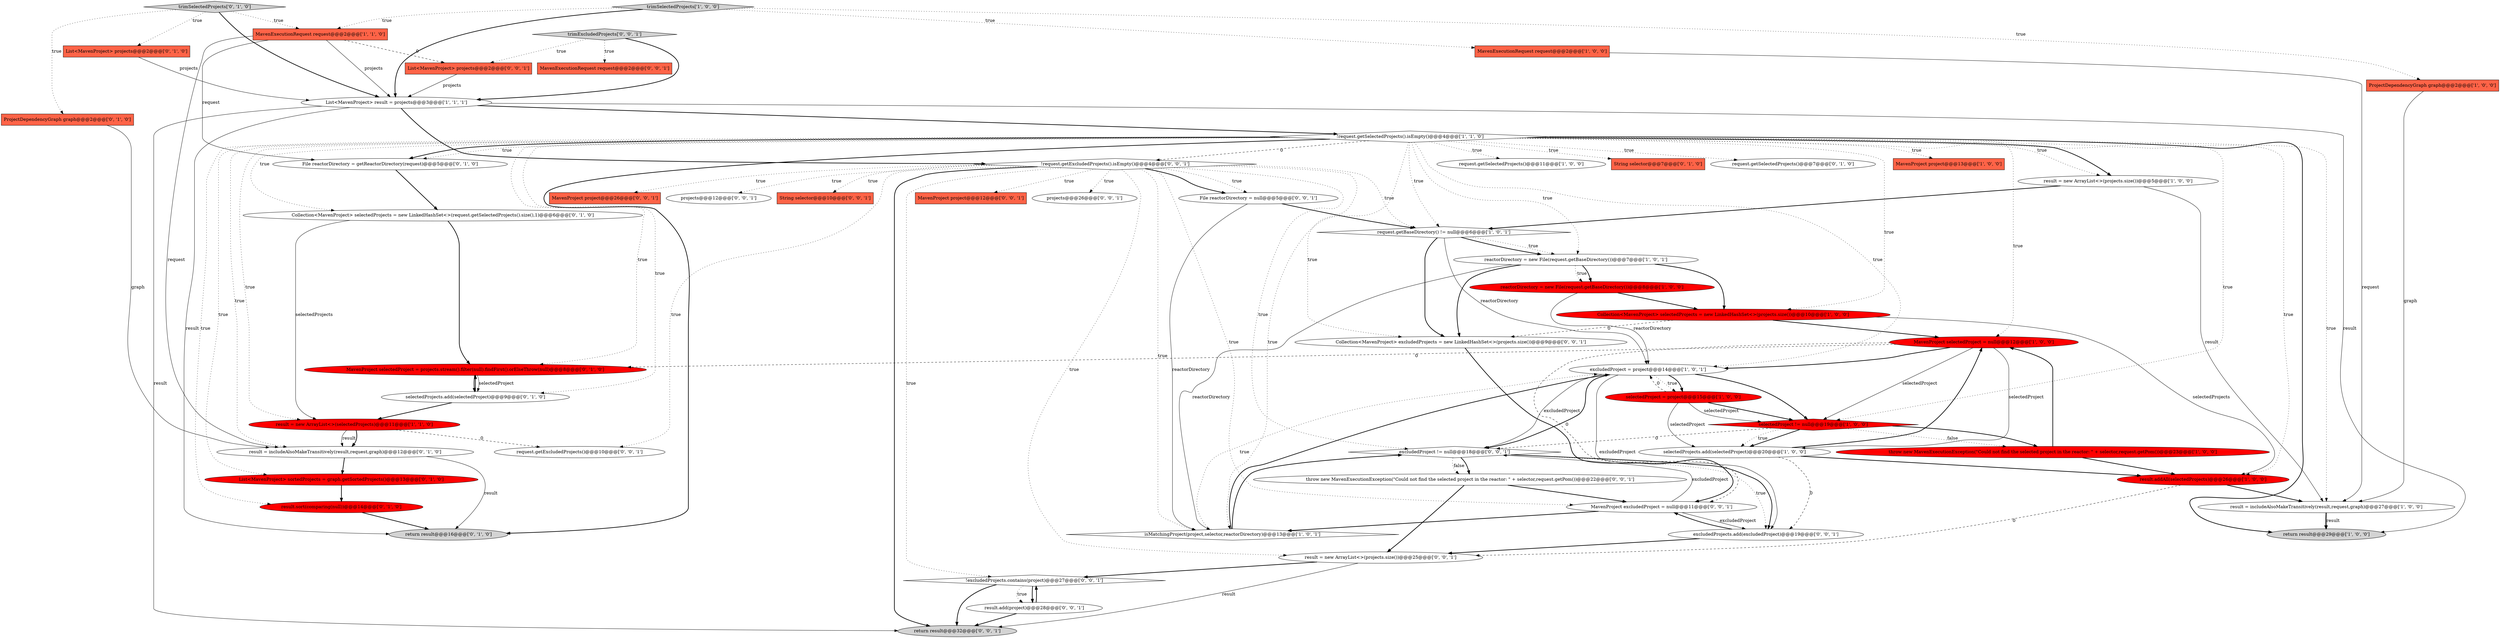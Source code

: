 digraph {
18 [style = filled, label = "trimSelectedProjects['1', '0', '0']", fillcolor = lightgray, shape = diamond image = "AAA0AAABBB1BBB"];
48 [style = filled, label = "trimExcludedProjects['0', '0', '1']", fillcolor = lightgray, shape = diamond image = "AAA0AAABBB3BBB"];
6 [style = filled, label = "!request.getSelectedProjects().isEmpty()@@@4@@@['1', '1', '0']", fillcolor = white, shape = diamond image = "AAA0AAABBB1BBB"];
10 [style = filled, label = "request.getSelectedProjects()@@@11@@@['1', '0', '0']", fillcolor = white, shape = ellipse image = "AAA0AAABBB1BBB"];
9 [style = filled, label = "result = includeAlsoMakeTransitively(result,request,graph)@@@27@@@['1', '0', '0']", fillcolor = white, shape = ellipse image = "AAA0AAABBB1BBB"];
11 [style = filled, label = "result = new ArrayList<>(selectedProjects)@@@11@@@['1', '1', '0']", fillcolor = red, shape = ellipse image = "AAA1AAABBB1BBB"];
37 [style = filled, label = "result = new ArrayList<>(projects.size())@@@25@@@['0', '0', '1']", fillcolor = white, shape = ellipse image = "AAA0AAABBB3BBB"];
17 [style = filled, label = "return result@@@29@@@['1', '0', '0']", fillcolor = lightgray, shape = ellipse image = "AAA0AAABBB1BBB"];
32 [style = filled, label = "String selector@@@7@@@['0', '1', '0']", fillcolor = tomato, shape = box image = "AAA0AAABBB2BBB"];
45 [style = filled, label = "throw new MavenExecutionException(\"Could not find the selected project in the reactor: \" + selector,request.getPom())@@@22@@@['0', '0', '1']", fillcolor = white, shape = ellipse image = "AAA0AAABBB3BBB"];
22 [style = filled, label = "MavenExecutionRequest request@@@2@@@['1', '1', '0']", fillcolor = tomato, shape = box image = "AAA0AAABBB1BBB"];
2 [style = filled, label = "MavenProject selectedProject = null@@@12@@@['1', '0', '0']", fillcolor = red, shape = ellipse image = "AAA1AAABBB1BBB"];
50 [style = filled, label = "List<MavenProject> projects@@@2@@@['0', '0', '1']", fillcolor = tomato, shape = box image = "AAA0AAABBB3BBB"];
4 [style = filled, label = "MavenExecutionRequest request@@@2@@@['1', '0', '0']", fillcolor = tomato, shape = box image = "AAA0AAABBB1BBB"];
12 [style = filled, label = "isMatchingProject(project,selector,reactorDirectory)@@@13@@@['1', '0', '1']", fillcolor = white, shape = diamond image = "AAA0AAABBB1BBB"];
27 [style = filled, label = "List<MavenProject> sortedProjects = graph.getSortedProjects()@@@13@@@['0', '1', '0']", fillcolor = red, shape = ellipse image = "AAA1AAABBB2BBB"];
38 [style = filled, label = "MavenProject project@@@12@@@['0', '0', '1']", fillcolor = tomato, shape = box image = "AAA0AAABBB3BBB"];
15 [style = filled, label = "excludedProject = project@@@14@@@['1', '0', '1']", fillcolor = white, shape = ellipse image = "AAA0AAABBB1BBB"];
8 [style = filled, label = "selectedProject = project@@@15@@@['1', '0', '0']", fillcolor = red, shape = ellipse image = "AAA1AAABBB1BBB"];
35 [style = filled, label = "MavenProject selectedProject = projects.stream().filter(null).findFirst().orElseThrow(null)@@@8@@@['0', '1', '0']", fillcolor = red, shape = ellipse image = "AAA1AAABBB2BBB"];
33 [style = filled, label = "request.getSelectedProjects()@@@7@@@['0', '1', '0']", fillcolor = white, shape = ellipse image = "AAA0AAABBB2BBB"];
7 [style = filled, label = "MavenProject project@@@13@@@['1', '0', '0']", fillcolor = tomato, shape = box image = "AAA0AAABBB1BBB"];
24 [style = filled, label = "Collection<MavenProject> selectedProjects = new LinkedHashSet<>(request.getSelectedProjects().size(),1)@@@6@@@['0', '1', '0']", fillcolor = white, shape = ellipse image = "AAA0AAABBB2BBB"];
39 [style = filled, label = "MavenExecutionRequest request@@@2@@@['0', '0', '1']", fillcolor = tomato, shape = box image = "AAA0AAABBB3BBB"];
44 [style = filled, label = "result.add(project)@@@28@@@['0', '0', '1']", fillcolor = white, shape = ellipse image = "AAA0AAABBB3BBB"];
52 [style = filled, label = "Collection<MavenProject> excludedProjects = new LinkedHashSet<>(projects.size())@@@9@@@['0', '0', '1']", fillcolor = white, shape = ellipse image = "AAA0AAABBB3BBB"];
30 [style = filled, label = "result = includeAlsoMakeTransitively(result,request,graph)@@@12@@@['0', '1', '0']", fillcolor = white, shape = ellipse image = "AAA0AAABBB2BBB"];
42 [style = filled, label = "projects@@@26@@@['0', '0', '1']", fillcolor = white, shape = ellipse image = "AAA0AAABBB3BBB"];
34 [style = filled, label = "selectedProjects.add(selectedProject)@@@9@@@['0', '1', '0']", fillcolor = white, shape = ellipse image = "AAA0AAABBB2BBB"];
56 [style = filled, label = "excludedProject != null@@@18@@@['0', '0', '1']", fillcolor = white, shape = diamond image = "AAA0AAABBB3BBB"];
40 [style = filled, label = "!request.getExcludedProjects().isEmpty()@@@4@@@['0', '0', '1']", fillcolor = white, shape = diamond image = "AAA0AAABBB3BBB"];
0 [style = filled, label = "selectedProjects.add(selectedProject)@@@20@@@['1', '0', '0']", fillcolor = white, shape = ellipse image = "AAA0AAABBB1BBB"];
54 [style = filled, label = "return result@@@32@@@['0', '0', '1']", fillcolor = lightgray, shape = ellipse image = "AAA0AAABBB3BBB"];
41 [style = filled, label = "File reactorDirectory = null@@@5@@@['0', '0', '1']", fillcolor = white, shape = ellipse image = "AAA0AAABBB3BBB"];
53 [style = filled, label = "request.getExcludedProjects()@@@10@@@['0', '0', '1']", fillcolor = white, shape = ellipse image = "AAA0AAABBB3BBB"];
43 [style = filled, label = "excludedProjects.add(excludedProject)@@@19@@@['0', '0', '1']", fillcolor = white, shape = ellipse image = "AAA0AAABBB3BBB"];
19 [style = filled, label = "ProjectDependencyGraph graph@@@2@@@['1', '0', '0']", fillcolor = tomato, shape = box image = "AAA0AAABBB1BBB"];
14 [style = filled, label = "List<MavenProject> result = projects@@@3@@@['1', '1', '1']", fillcolor = white, shape = ellipse image = "AAA0AAABBB1BBB"];
25 [style = filled, label = "ProjectDependencyGraph graph@@@2@@@['0', '1', '0']", fillcolor = tomato, shape = box image = "AAA0AAABBB2BBB"];
31 [style = filled, label = "File reactorDirectory = getReactorDirectory(request)@@@5@@@['0', '1', '0']", fillcolor = white, shape = ellipse image = "AAA0AAABBB2BBB"];
29 [style = filled, label = "result.sort(comparing(null))@@@14@@@['0', '1', '0']", fillcolor = red, shape = ellipse image = "AAA1AAABBB2BBB"];
47 [style = filled, label = "MavenProject project@@@26@@@['0', '0', '1']", fillcolor = tomato, shape = box image = "AAA0AAABBB3BBB"];
13 [style = filled, label = "request.getBaseDirectory() != null@@@6@@@['1', '0', '1']", fillcolor = white, shape = diamond image = "AAA0AAABBB1BBB"];
1 [style = filled, label = "reactorDirectory = new File(request.getBaseDirectory())@@@8@@@['1', '0', '0']", fillcolor = red, shape = ellipse image = "AAA1AAABBB1BBB"];
26 [style = filled, label = "return result@@@16@@@['0', '1', '0']", fillcolor = lightgray, shape = ellipse image = "AAA0AAABBB2BBB"];
28 [style = filled, label = "trimSelectedProjects['0', '1', '0']", fillcolor = lightgray, shape = diamond image = "AAA0AAABBB2BBB"];
46 [style = filled, label = "MavenProject excludedProject = null@@@11@@@['0', '0', '1']", fillcolor = white, shape = ellipse image = "AAA0AAABBB3BBB"];
51 [style = filled, label = "projects@@@12@@@['0', '0', '1']", fillcolor = white, shape = ellipse image = "AAA0AAABBB3BBB"];
55 [style = filled, label = "!excludedProjects.contains(project)@@@27@@@['0', '0', '1']", fillcolor = white, shape = diamond image = "AAA0AAABBB3BBB"];
49 [style = filled, label = "String selector@@@10@@@['0', '0', '1']", fillcolor = tomato, shape = box image = "AAA0AAABBB3BBB"];
16 [style = filled, label = "selectedProject != null@@@19@@@['1', '0', '0']", fillcolor = red, shape = diamond image = "AAA1AAABBB1BBB"];
3 [style = filled, label = "Collection<MavenProject> selectedProjects = new LinkedHashSet<>(projects.size())@@@10@@@['1', '0', '0']", fillcolor = red, shape = ellipse image = "AAA1AAABBB1BBB"];
36 [style = filled, label = "List<MavenProject> projects@@@2@@@['0', '1', '0']", fillcolor = tomato, shape = box image = "AAA0AAABBB2BBB"];
21 [style = filled, label = "result = new ArrayList<>(projects.size())@@@5@@@['1', '0', '0']", fillcolor = white, shape = ellipse image = "AAA0AAABBB1BBB"];
5 [style = filled, label = "result.addAll(selectedProjects)@@@26@@@['1', '0', '0']", fillcolor = red, shape = ellipse image = "AAA1AAABBB1BBB"];
23 [style = filled, label = "reactorDirectory = new File(request.getBaseDirectory())@@@7@@@['1', '0', '1']", fillcolor = white, shape = ellipse image = "AAA0AAABBB1BBB"];
20 [style = filled, label = "throw new MavenExecutionException(\"Could not find the selected project in the reactor: \" + selector,request.getPom())@@@23@@@['1', '0', '0']", fillcolor = red, shape = ellipse image = "AAA1AAABBB1BBB"];
8->16 [style = bold, label=""];
15->56 [style = solid, label="excludedProject"];
11->53 [style = dashed, label="0"];
16->0 [style = bold, label=""];
6->31 [style = dotted, label="true"];
5->9 [style = bold, label=""];
15->43 [style = solid, label="excludedProject"];
40->51 [style = dotted, label="true"];
21->9 [style = solid, label="result"];
28->25 [style = dotted, label="true"];
40->13 [style = dotted, label="true"];
8->16 [style = solid, label="selectedProject"];
12->15 [style = dotted, label="true"];
6->32 [style = dotted, label="true"];
35->34 [style = solid, label="selectedProject"];
2->46 [style = dashed, label="0"];
56->43 [style = dotted, label="true"];
3->5 [style = solid, label="selectedProjects"];
37->55 [style = bold, label=""];
40->37 [style = dotted, label="true"];
28->14 [style = bold, label=""];
40->46 [style = dotted, label="true"];
9->17 [style = solid, label="result"];
11->30 [style = solid, label="result"];
15->8 [style = dotted, label="true"];
48->39 [style = dotted, label="true"];
23->52 [style = bold, label=""];
2->15 [style = bold, label=""];
40->55 [style = dotted, label="true"];
6->11 [style = dotted, label="true"];
6->3 [style = dotted, label="true"];
40->56 [style = dotted, label="true"];
41->13 [style = bold, label=""];
21->13 [style = bold, label=""];
40->41 [style = dotted, label="true"];
56->43 [style = bold, label=""];
6->15 [style = dotted, label="true"];
40->49 [style = dotted, label="true"];
4->9 [style = solid, label="request"];
2->16 [style = solid, label="selectedProject"];
6->13 [style = dotted, label="true"];
30->27 [style = bold, label=""];
9->17 [style = bold, label=""];
28->36 [style = dotted, label="true"];
23->3 [style = bold, label=""];
22->31 [style = solid, label="request"];
40->52 [style = dotted, label="true"];
43->46 [style = bold, label=""];
13->23 [style = dotted, label="true"];
29->26 [style = bold, label=""];
23->1 [style = dotted, label="true"];
44->55 [style = bold, label=""];
3->2 [style = bold, label=""];
40->47 [style = dotted, label="true"];
6->29 [style = dotted, label="true"];
24->11 [style = solid, label="selectedProjects"];
6->7 [style = dotted, label="true"];
22->14 [style = solid, label="projects"];
6->12 [style = dotted, label="true"];
34->35 [style = bold, label=""];
45->46 [style = bold, label=""];
27->29 [style = bold, label=""];
55->44 [style = dotted, label="true"];
35->34 [style = bold, label=""];
6->33 [style = dotted, label="true"];
16->20 [style = bold, label=""];
14->6 [style = bold, label=""];
11->30 [style = bold, label=""];
5->37 [style = dashed, label="0"];
40->42 [style = dotted, label="true"];
6->17 [style = bold, label=""];
46->43 [style = solid, label="excludedProject"];
44->54 [style = bold, label=""];
6->24 [style = dotted, label="true"];
6->26 [style = bold, label=""];
52->46 [style = bold, label=""];
41->12 [style = solid, label="reactorDirectory"];
14->26 [style = solid, label="result"];
2->35 [style = dashed, label="0"];
6->21 [style = bold, label=""];
31->24 [style = bold, label=""];
8->0 [style = solid, label="selectedProject"];
48->14 [style = bold, label=""];
18->19 [style = dotted, label="true"];
1->3 [style = bold, label=""];
40->38 [style = dotted, label="true"];
0->43 [style = dashed, label="0"];
6->40 [style = dashed, label="0"];
2->0 [style = solid, label="selectedProject"];
6->10 [style = dotted, label="true"];
6->2 [style = dotted, label="true"];
56->45 [style = bold, label=""];
50->14 [style = solid, label="projects"];
6->9 [style = dotted, label="true"];
12->56 [style = bold, label=""];
36->14 [style = solid, label="projects"];
37->54 [style = solid, label="result"];
28->22 [style = dotted, label="true"];
22->30 [style = solid, label="request"];
19->9 [style = solid, label="graph"];
14->17 [style = solid, label="result"];
6->21 [style = dotted, label="true"];
6->27 [style = dotted, label="true"];
15->56 [style = bold, label=""];
13->52 [style = bold, label=""];
46->56 [style = solid, label="excludedProject"];
15->8 [style = bold, label=""];
25->30 [style = solid, label="graph"];
0->5 [style = bold, label=""];
18->22 [style = dotted, label="true"];
3->52 [style = dashed, label="0"];
6->30 [style = dotted, label="true"];
40->53 [style = dotted, label="true"];
40->54 [style = bold, label=""];
46->12 [style = bold, label=""];
48->50 [style = dotted, label="true"];
24->35 [style = bold, label=""];
56->45 [style = dotted, label="false"];
14->54 [style = solid, label="result"];
0->2 [style = bold, label=""];
12->15 [style = bold, label=""];
8->15 [style = dashed, label="0"];
6->23 [style = dotted, label="true"];
43->37 [style = bold, label=""];
15->16 [style = bold, label=""];
22->50 [style = dashed, label="0"];
34->11 [style = bold, label=""];
23->12 [style = solid, label="reactorDirectory"];
20->5 [style = bold, label=""];
20->2 [style = bold, label=""];
13->15 [style = solid, label="reactorDirectory"];
55->44 [style = bold, label=""];
16->56 [style = dashed, label="0"];
6->31 [style = bold, label=""];
16->20 [style = dotted, label="false"];
16->0 [style = dotted, label="true"];
40->12 [style = dotted, label="true"];
1->15 [style = solid, label="reactorDirectory"];
40->41 [style = bold, label=""];
13->23 [style = bold, label=""];
23->1 [style = bold, label=""];
6->35 [style = dotted, label="true"];
6->34 [style = dotted, label="true"];
45->37 [style = bold, label=""];
18->4 [style = dotted, label="true"];
55->54 [style = bold, label=""];
30->26 [style = solid, label="result"];
18->14 [style = bold, label=""];
14->40 [style = bold, label=""];
6->16 [style = dotted, label="true"];
6->5 [style = dotted, label="true"];
}
